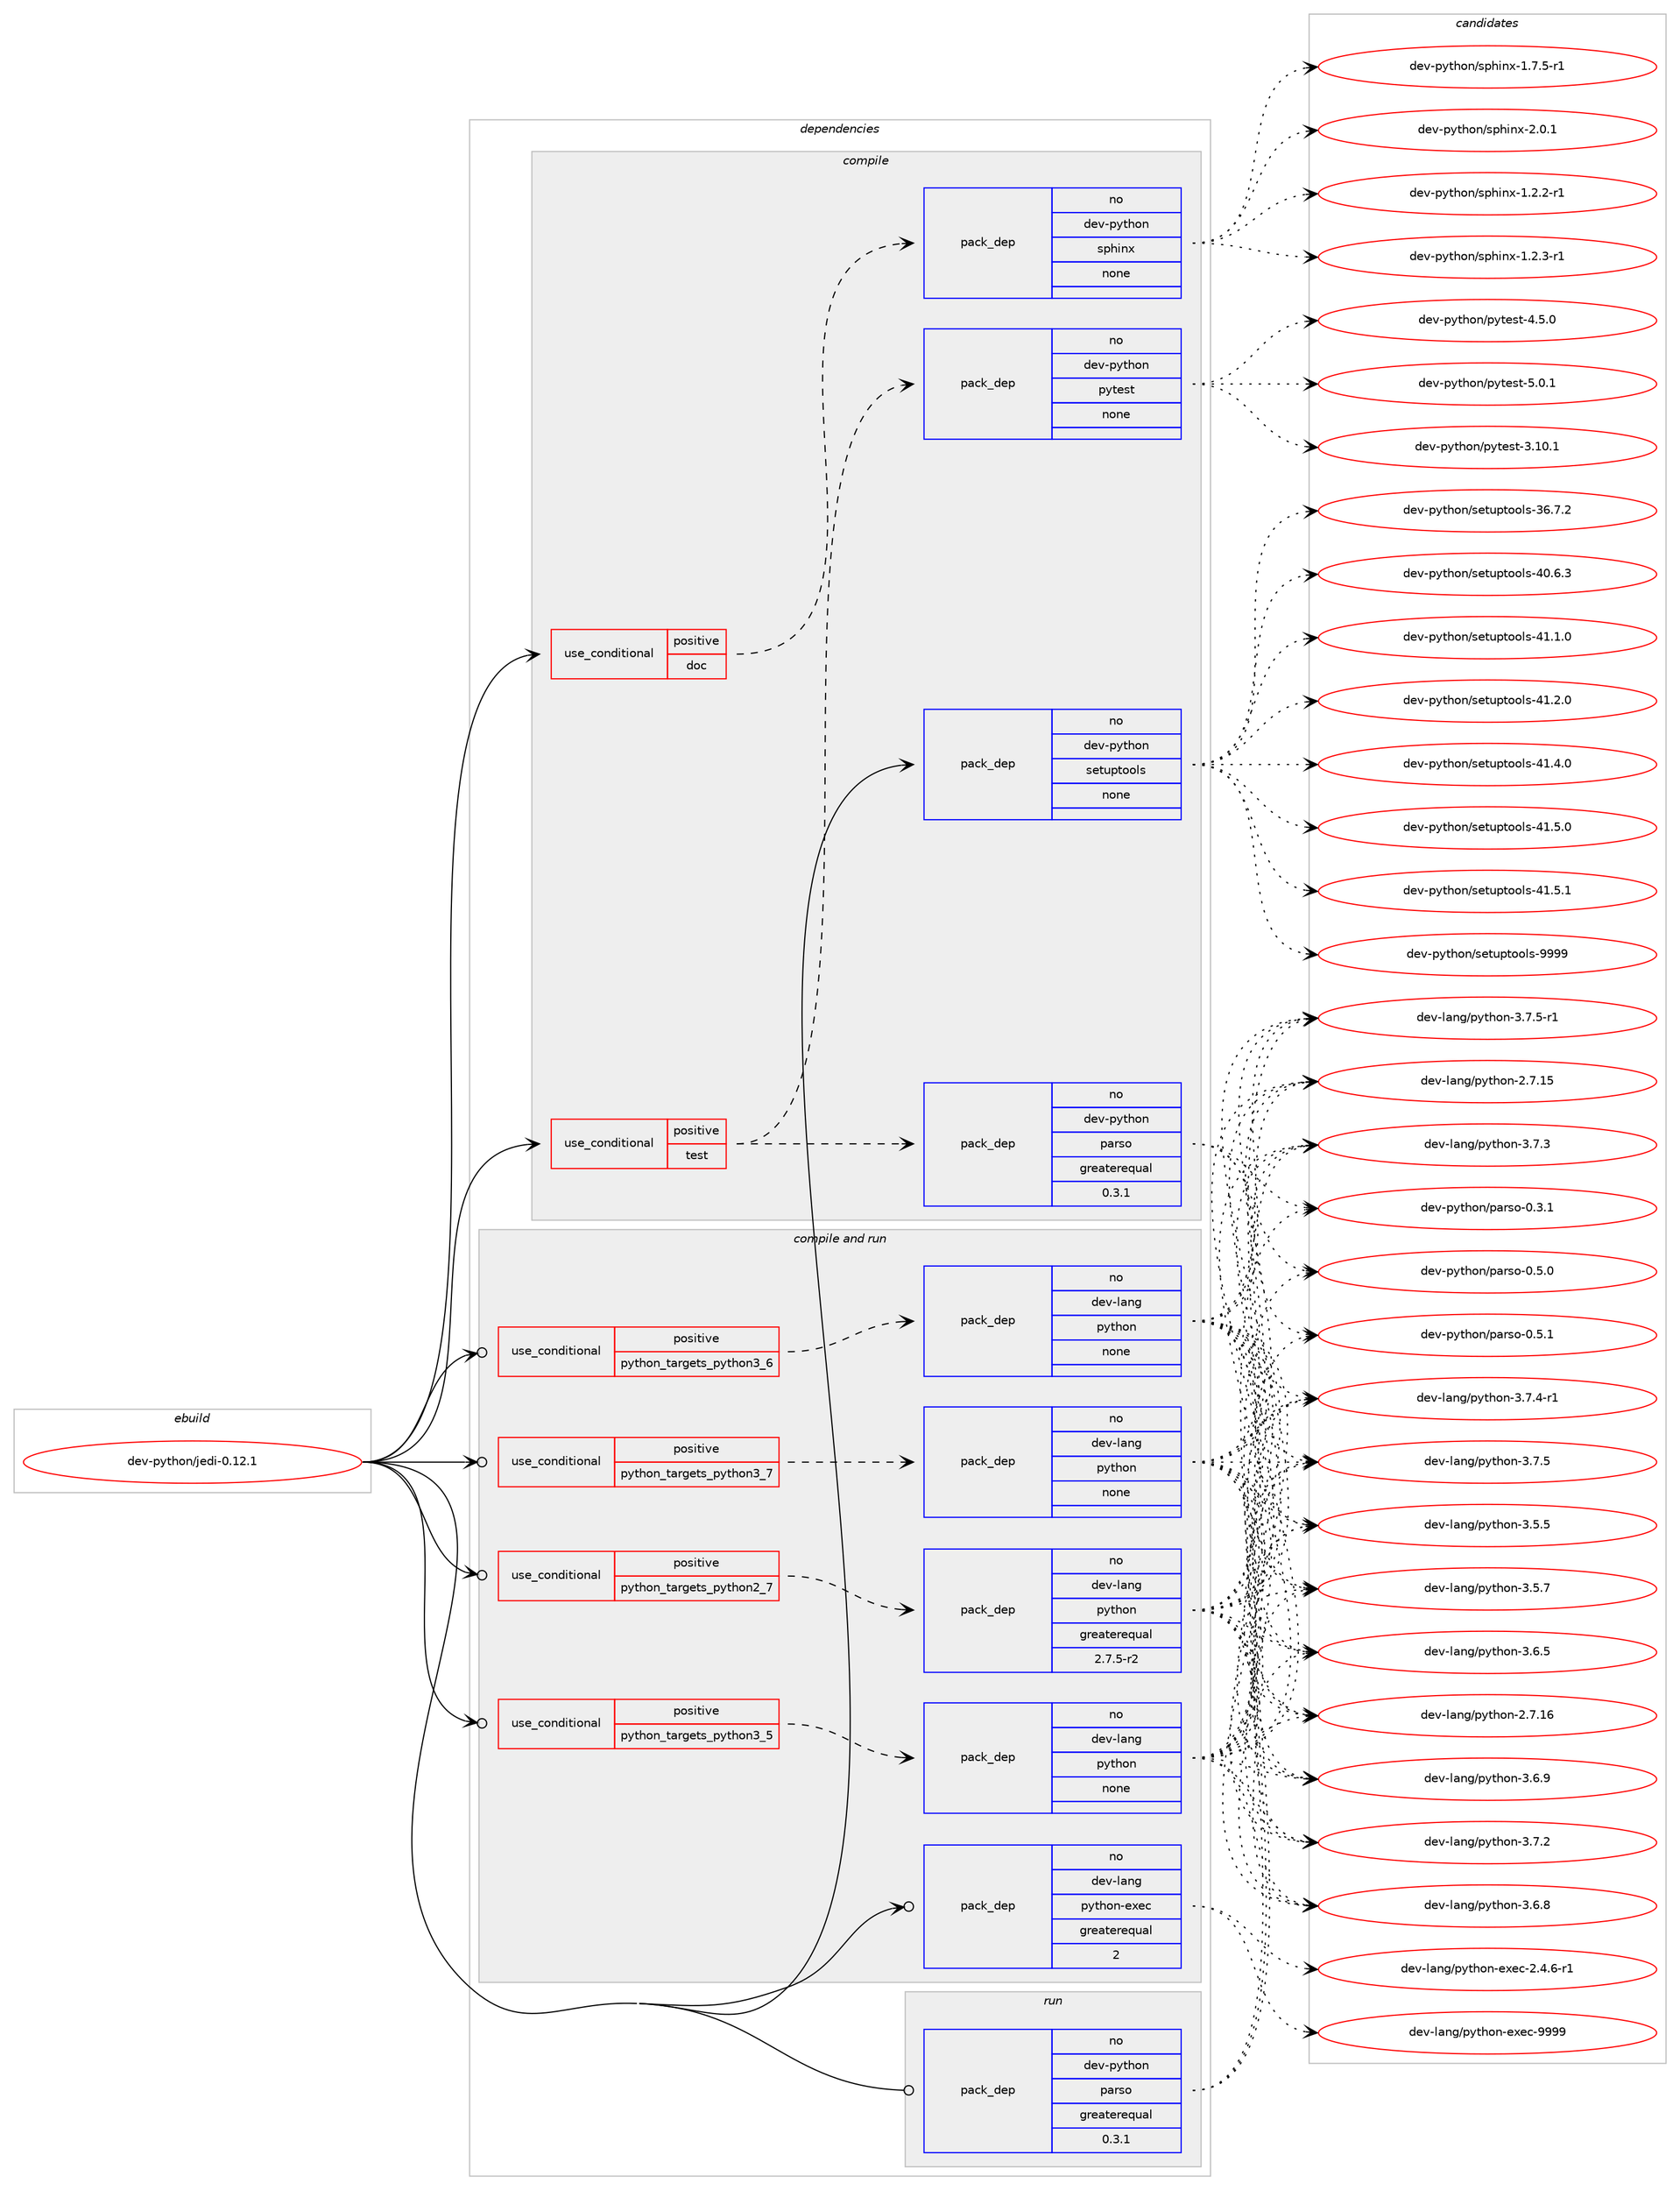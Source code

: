 digraph prolog {

# *************
# Graph options
# *************

newrank=true;
concentrate=true;
compound=true;
graph [rankdir=LR,fontname=Helvetica,fontsize=10,ranksep=1.5];#, ranksep=2.5, nodesep=0.2];
edge  [arrowhead=vee];
node  [fontname=Helvetica,fontsize=10];

# **********
# The ebuild
# **********

subgraph cluster_leftcol {
color=gray;
rank=same;
label=<<i>ebuild</i>>;
id [label="dev-python/jedi-0.12.1", color=red, width=4, href="../dev-python/jedi-0.12.1.svg"];
}

# ****************
# The dependencies
# ****************

subgraph cluster_midcol {
color=gray;
label=<<i>dependencies</i>>;
subgraph cluster_compile {
fillcolor="#eeeeee";
style=filled;
label=<<i>compile</i>>;
subgraph cond141363 {
dependency611036 [label=<<TABLE BORDER="0" CELLBORDER="1" CELLSPACING="0" CELLPADDING="4"><TR><TD ROWSPAN="3" CELLPADDING="10">use_conditional</TD></TR><TR><TD>positive</TD></TR><TR><TD>doc</TD></TR></TABLE>>, shape=none, color=red];
subgraph pack457874 {
dependency611037 [label=<<TABLE BORDER="0" CELLBORDER="1" CELLSPACING="0" CELLPADDING="4" WIDTH="220"><TR><TD ROWSPAN="6" CELLPADDING="30">pack_dep</TD></TR><TR><TD WIDTH="110">no</TD></TR><TR><TD>dev-python</TD></TR><TR><TD>sphinx</TD></TR><TR><TD>none</TD></TR><TR><TD></TD></TR></TABLE>>, shape=none, color=blue];
}
dependency611036:e -> dependency611037:w [weight=20,style="dashed",arrowhead="vee"];
}
id:e -> dependency611036:w [weight=20,style="solid",arrowhead="vee"];
subgraph cond141364 {
dependency611038 [label=<<TABLE BORDER="0" CELLBORDER="1" CELLSPACING="0" CELLPADDING="4"><TR><TD ROWSPAN="3" CELLPADDING="10">use_conditional</TD></TR><TR><TD>positive</TD></TR><TR><TD>test</TD></TR></TABLE>>, shape=none, color=red];
subgraph pack457875 {
dependency611039 [label=<<TABLE BORDER="0" CELLBORDER="1" CELLSPACING="0" CELLPADDING="4" WIDTH="220"><TR><TD ROWSPAN="6" CELLPADDING="30">pack_dep</TD></TR><TR><TD WIDTH="110">no</TD></TR><TR><TD>dev-python</TD></TR><TR><TD>pytest</TD></TR><TR><TD>none</TD></TR><TR><TD></TD></TR></TABLE>>, shape=none, color=blue];
}
dependency611038:e -> dependency611039:w [weight=20,style="dashed",arrowhead="vee"];
subgraph pack457876 {
dependency611040 [label=<<TABLE BORDER="0" CELLBORDER="1" CELLSPACING="0" CELLPADDING="4" WIDTH="220"><TR><TD ROWSPAN="6" CELLPADDING="30">pack_dep</TD></TR><TR><TD WIDTH="110">no</TD></TR><TR><TD>dev-python</TD></TR><TR><TD>parso</TD></TR><TR><TD>greaterequal</TD></TR><TR><TD>0.3.1</TD></TR></TABLE>>, shape=none, color=blue];
}
dependency611038:e -> dependency611040:w [weight=20,style="dashed",arrowhead="vee"];
}
id:e -> dependency611038:w [weight=20,style="solid",arrowhead="vee"];
subgraph pack457877 {
dependency611041 [label=<<TABLE BORDER="0" CELLBORDER="1" CELLSPACING="0" CELLPADDING="4" WIDTH="220"><TR><TD ROWSPAN="6" CELLPADDING="30">pack_dep</TD></TR><TR><TD WIDTH="110">no</TD></TR><TR><TD>dev-python</TD></TR><TR><TD>setuptools</TD></TR><TR><TD>none</TD></TR><TR><TD></TD></TR></TABLE>>, shape=none, color=blue];
}
id:e -> dependency611041:w [weight=20,style="solid",arrowhead="vee"];
}
subgraph cluster_compileandrun {
fillcolor="#eeeeee";
style=filled;
label=<<i>compile and run</i>>;
subgraph cond141365 {
dependency611042 [label=<<TABLE BORDER="0" CELLBORDER="1" CELLSPACING="0" CELLPADDING="4"><TR><TD ROWSPAN="3" CELLPADDING="10">use_conditional</TD></TR><TR><TD>positive</TD></TR><TR><TD>python_targets_python2_7</TD></TR></TABLE>>, shape=none, color=red];
subgraph pack457878 {
dependency611043 [label=<<TABLE BORDER="0" CELLBORDER="1" CELLSPACING="0" CELLPADDING="4" WIDTH="220"><TR><TD ROWSPAN="6" CELLPADDING="30">pack_dep</TD></TR><TR><TD WIDTH="110">no</TD></TR><TR><TD>dev-lang</TD></TR><TR><TD>python</TD></TR><TR><TD>greaterequal</TD></TR><TR><TD>2.7.5-r2</TD></TR></TABLE>>, shape=none, color=blue];
}
dependency611042:e -> dependency611043:w [weight=20,style="dashed",arrowhead="vee"];
}
id:e -> dependency611042:w [weight=20,style="solid",arrowhead="odotvee"];
subgraph cond141366 {
dependency611044 [label=<<TABLE BORDER="0" CELLBORDER="1" CELLSPACING="0" CELLPADDING="4"><TR><TD ROWSPAN="3" CELLPADDING="10">use_conditional</TD></TR><TR><TD>positive</TD></TR><TR><TD>python_targets_python3_5</TD></TR></TABLE>>, shape=none, color=red];
subgraph pack457879 {
dependency611045 [label=<<TABLE BORDER="0" CELLBORDER="1" CELLSPACING="0" CELLPADDING="4" WIDTH="220"><TR><TD ROWSPAN="6" CELLPADDING="30">pack_dep</TD></TR><TR><TD WIDTH="110">no</TD></TR><TR><TD>dev-lang</TD></TR><TR><TD>python</TD></TR><TR><TD>none</TD></TR><TR><TD></TD></TR></TABLE>>, shape=none, color=blue];
}
dependency611044:e -> dependency611045:w [weight=20,style="dashed",arrowhead="vee"];
}
id:e -> dependency611044:w [weight=20,style="solid",arrowhead="odotvee"];
subgraph cond141367 {
dependency611046 [label=<<TABLE BORDER="0" CELLBORDER="1" CELLSPACING="0" CELLPADDING="4"><TR><TD ROWSPAN="3" CELLPADDING="10">use_conditional</TD></TR><TR><TD>positive</TD></TR><TR><TD>python_targets_python3_6</TD></TR></TABLE>>, shape=none, color=red];
subgraph pack457880 {
dependency611047 [label=<<TABLE BORDER="0" CELLBORDER="1" CELLSPACING="0" CELLPADDING="4" WIDTH="220"><TR><TD ROWSPAN="6" CELLPADDING="30">pack_dep</TD></TR><TR><TD WIDTH="110">no</TD></TR><TR><TD>dev-lang</TD></TR><TR><TD>python</TD></TR><TR><TD>none</TD></TR><TR><TD></TD></TR></TABLE>>, shape=none, color=blue];
}
dependency611046:e -> dependency611047:w [weight=20,style="dashed",arrowhead="vee"];
}
id:e -> dependency611046:w [weight=20,style="solid",arrowhead="odotvee"];
subgraph cond141368 {
dependency611048 [label=<<TABLE BORDER="0" CELLBORDER="1" CELLSPACING="0" CELLPADDING="4"><TR><TD ROWSPAN="3" CELLPADDING="10">use_conditional</TD></TR><TR><TD>positive</TD></TR><TR><TD>python_targets_python3_7</TD></TR></TABLE>>, shape=none, color=red];
subgraph pack457881 {
dependency611049 [label=<<TABLE BORDER="0" CELLBORDER="1" CELLSPACING="0" CELLPADDING="4" WIDTH="220"><TR><TD ROWSPAN="6" CELLPADDING="30">pack_dep</TD></TR><TR><TD WIDTH="110">no</TD></TR><TR><TD>dev-lang</TD></TR><TR><TD>python</TD></TR><TR><TD>none</TD></TR><TR><TD></TD></TR></TABLE>>, shape=none, color=blue];
}
dependency611048:e -> dependency611049:w [weight=20,style="dashed",arrowhead="vee"];
}
id:e -> dependency611048:w [weight=20,style="solid",arrowhead="odotvee"];
subgraph pack457882 {
dependency611050 [label=<<TABLE BORDER="0" CELLBORDER="1" CELLSPACING="0" CELLPADDING="4" WIDTH="220"><TR><TD ROWSPAN="6" CELLPADDING="30">pack_dep</TD></TR><TR><TD WIDTH="110">no</TD></TR><TR><TD>dev-lang</TD></TR><TR><TD>python-exec</TD></TR><TR><TD>greaterequal</TD></TR><TR><TD>2</TD></TR></TABLE>>, shape=none, color=blue];
}
id:e -> dependency611050:w [weight=20,style="solid",arrowhead="odotvee"];
}
subgraph cluster_run {
fillcolor="#eeeeee";
style=filled;
label=<<i>run</i>>;
subgraph pack457883 {
dependency611051 [label=<<TABLE BORDER="0" CELLBORDER="1" CELLSPACING="0" CELLPADDING="4" WIDTH="220"><TR><TD ROWSPAN="6" CELLPADDING="30">pack_dep</TD></TR><TR><TD WIDTH="110">no</TD></TR><TR><TD>dev-python</TD></TR><TR><TD>parso</TD></TR><TR><TD>greaterequal</TD></TR><TR><TD>0.3.1</TD></TR></TABLE>>, shape=none, color=blue];
}
id:e -> dependency611051:w [weight=20,style="solid",arrowhead="odot"];
}
}

# **************
# The candidates
# **************

subgraph cluster_choices {
rank=same;
color=gray;
label=<<i>candidates</i>>;

subgraph choice457874 {
color=black;
nodesep=1;
choice10010111845112121116104111110471151121041051101204549465046504511449 [label="dev-python/sphinx-1.2.2-r1", color=red, width=4,href="../dev-python/sphinx-1.2.2-r1.svg"];
choice10010111845112121116104111110471151121041051101204549465046514511449 [label="dev-python/sphinx-1.2.3-r1", color=red, width=4,href="../dev-python/sphinx-1.2.3-r1.svg"];
choice10010111845112121116104111110471151121041051101204549465546534511449 [label="dev-python/sphinx-1.7.5-r1", color=red, width=4,href="../dev-python/sphinx-1.7.5-r1.svg"];
choice1001011184511212111610411111047115112104105110120455046484649 [label="dev-python/sphinx-2.0.1", color=red, width=4,href="../dev-python/sphinx-2.0.1.svg"];
dependency611037:e -> choice10010111845112121116104111110471151121041051101204549465046504511449:w [style=dotted,weight="100"];
dependency611037:e -> choice10010111845112121116104111110471151121041051101204549465046514511449:w [style=dotted,weight="100"];
dependency611037:e -> choice10010111845112121116104111110471151121041051101204549465546534511449:w [style=dotted,weight="100"];
dependency611037:e -> choice1001011184511212111610411111047115112104105110120455046484649:w [style=dotted,weight="100"];
}
subgraph choice457875 {
color=black;
nodesep=1;
choice100101118451121211161041111104711212111610111511645514649484649 [label="dev-python/pytest-3.10.1", color=red, width=4,href="../dev-python/pytest-3.10.1.svg"];
choice1001011184511212111610411111047112121116101115116455246534648 [label="dev-python/pytest-4.5.0", color=red, width=4,href="../dev-python/pytest-4.5.0.svg"];
choice1001011184511212111610411111047112121116101115116455346484649 [label="dev-python/pytest-5.0.1", color=red, width=4,href="../dev-python/pytest-5.0.1.svg"];
dependency611039:e -> choice100101118451121211161041111104711212111610111511645514649484649:w [style=dotted,weight="100"];
dependency611039:e -> choice1001011184511212111610411111047112121116101115116455246534648:w [style=dotted,weight="100"];
dependency611039:e -> choice1001011184511212111610411111047112121116101115116455346484649:w [style=dotted,weight="100"];
}
subgraph choice457876 {
color=black;
nodesep=1;
choice100101118451121211161041111104711297114115111454846514649 [label="dev-python/parso-0.3.1", color=red, width=4,href="../dev-python/parso-0.3.1.svg"];
choice100101118451121211161041111104711297114115111454846534648 [label="dev-python/parso-0.5.0", color=red, width=4,href="../dev-python/parso-0.5.0.svg"];
choice100101118451121211161041111104711297114115111454846534649 [label="dev-python/parso-0.5.1", color=red, width=4,href="../dev-python/parso-0.5.1.svg"];
dependency611040:e -> choice100101118451121211161041111104711297114115111454846514649:w [style=dotted,weight="100"];
dependency611040:e -> choice100101118451121211161041111104711297114115111454846534648:w [style=dotted,weight="100"];
dependency611040:e -> choice100101118451121211161041111104711297114115111454846534649:w [style=dotted,weight="100"];
}
subgraph choice457877 {
color=black;
nodesep=1;
choice100101118451121211161041111104711510111611711211611111110811545515446554650 [label="dev-python/setuptools-36.7.2", color=red, width=4,href="../dev-python/setuptools-36.7.2.svg"];
choice100101118451121211161041111104711510111611711211611111110811545524846544651 [label="dev-python/setuptools-40.6.3", color=red, width=4,href="../dev-python/setuptools-40.6.3.svg"];
choice100101118451121211161041111104711510111611711211611111110811545524946494648 [label="dev-python/setuptools-41.1.0", color=red, width=4,href="../dev-python/setuptools-41.1.0.svg"];
choice100101118451121211161041111104711510111611711211611111110811545524946504648 [label="dev-python/setuptools-41.2.0", color=red, width=4,href="../dev-python/setuptools-41.2.0.svg"];
choice100101118451121211161041111104711510111611711211611111110811545524946524648 [label="dev-python/setuptools-41.4.0", color=red, width=4,href="../dev-python/setuptools-41.4.0.svg"];
choice100101118451121211161041111104711510111611711211611111110811545524946534648 [label="dev-python/setuptools-41.5.0", color=red, width=4,href="../dev-python/setuptools-41.5.0.svg"];
choice100101118451121211161041111104711510111611711211611111110811545524946534649 [label="dev-python/setuptools-41.5.1", color=red, width=4,href="../dev-python/setuptools-41.5.1.svg"];
choice10010111845112121116104111110471151011161171121161111111081154557575757 [label="dev-python/setuptools-9999", color=red, width=4,href="../dev-python/setuptools-9999.svg"];
dependency611041:e -> choice100101118451121211161041111104711510111611711211611111110811545515446554650:w [style=dotted,weight="100"];
dependency611041:e -> choice100101118451121211161041111104711510111611711211611111110811545524846544651:w [style=dotted,weight="100"];
dependency611041:e -> choice100101118451121211161041111104711510111611711211611111110811545524946494648:w [style=dotted,weight="100"];
dependency611041:e -> choice100101118451121211161041111104711510111611711211611111110811545524946504648:w [style=dotted,weight="100"];
dependency611041:e -> choice100101118451121211161041111104711510111611711211611111110811545524946524648:w [style=dotted,weight="100"];
dependency611041:e -> choice100101118451121211161041111104711510111611711211611111110811545524946534648:w [style=dotted,weight="100"];
dependency611041:e -> choice100101118451121211161041111104711510111611711211611111110811545524946534649:w [style=dotted,weight="100"];
dependency611041:e -> choice10010111845112121116104111110471151011161171121161111111081154557575757:w [style=dotted,weight="100"];
}
subgraph choice457878 {
color=black;
nodesep=1;
choice10010111845108971101034711212111610411111045504655464953 [label="dev-lang/python-2.7.15", color=red, width=4,href="../dev-lang/python-2.7.15.svg"];
choice10010111845108971101034711212111610411111045504655464954 [label="dev-lang/python-2.7.16", color=red, width=4,href="../dev-lang/python-2.7.16.svg"];
choice100101118451089711010347112121116104111110455146534653 [label="dev-lang/python-3.5.5", color=red, width=4,href="../dev-lang/python-3.5.5.svg"];
choice100101118451089711010347112121116104111110455146534655 [label="dev-lang/python-3.5.7", color=red, width=4,href="../dev-lang/python-3.5.7.svg"];
choice100101118451089711010347112121116104111110455146544653 [label="dev-lang/python-3.6.5", color=red, width=4,href="../dev-lang/python-3.6.5.svg"];
choice100101118451089711010347112121116104111110455146544656 [label="dev-lang/python-3.6.8", color=red, width=4,href="../dev-lang/python-3.6.8.svg"];
choice100101118451089711010347112121116104111110455146544657 [label="dev-lang/python-3.6.9", color=red, width=4,href="../dev-lang/python-3.6.9.svg"];
choice100101118451089711010347112121116104111110455146554650 [label="dev-lang/python-3.7.2", color=red, width=4,href="../dev-lang/python-3.7.2.svg"];
choice100101118451089711010347112121116104111110455146554651 [label="dev-lang/python-3.7.3", color=red, width=4,href="../dev-lang/python-3.7.3.svg"];
choice1001011184510897110103471121211161041111104551465546524511449 [label="dev-lang/python-3.7.4-r1", color=red, width=4,href="../dev-lang/python-3.7.4-r1.svg"];
choice100101118451089711010347112121116104111110455146554653 [label="dev-lang/python-3.7.5", color=red, width=4,href="../dev-lang/python-3.7.5.svg"];
choice1001011184510897110103471121211161041111104551465546534511449 [label="dev-lang/python-3.7.5-r1", color=red, width=4,href="../dev-lang/python-3.7.5-r1.svg"];
dependency611043:e -> choice10010111845108971101034711212111610411111045504655464953:w [style=dotted,weight="100"];
dependency611043:e -> choice10010111845108971101034711212111610411111045504655464954:w [style=dotted,weight="100"];
dependency611043:e -> choice100101118451089711010347112121116104111110455146534653:w [style=dotted,weight="100"];
dependency611043:e -> choice100101118451089711010347112121116104111110455146534655:w [style=dotted,weight="100"];
dependency611043:e -> choice100101118451089711010347112121116104111110455146544653:w [style=dotted,weight="100"];
dependency611043:e -> choice100101118451089711010347112121116104111110455146544656:w [style=dotted,weight="100"];
dependency611043:e -> choice100101118451089711010347112121116104111110455146544657:w [style=dotted,weight="100"];
dependency611043:e -> choice100101118451089711010347112121116104111110455146554650:w [style=dotted,weight="100"];
dependency611043:e -> choice100101118451089711010347112121116104111110455146554651:w [style=dotted,weight="100"];
dependency611043:e -> choice1001011184510897110103471121211161041111104551465546524511449:w [style=dotted,weight="100"];
dependency611043:e -> choice100101118451089711010347112121116104111110455146554653:w [style=dotted,weight="100"];
dependency611043:e -> choice1001011184510897110103471121211161041111104551465546534511449:w [style=dotted,weight="100"];
}
subgraph choice457879 {
color=black;
nodesep=1;
choice10010111845108971101034711212111610411111045504655464953 [label="dev-lang/python-2.7.15", color=red, width=4,href="../dev-lang/python-2.7.15.svg"];
choice10010111845108971101034711212111610411111045504655464954 [label="dev-lang/python-2.7.16", color=red, width=4,href="../dev-lang/python-2.7.16.svg"];
choice100101118451089711010347112121116104111110455146534653 [label="dev-lang/python-3.5.5", color=red, width=4,href="../dev-lang/python-3.5.5.svg"];
choice100101118451089711010347112121116104111110455146534655 [label="dev-lang/python-3.5.7", color=red, width=4,href="../dev-lang/python-3.5.7.svg"];
choice100101118451089711010347112121116104111110455146544653 [label="dev-lang/python-3.6.5", color=red, width=4,href="../dev-lang/python-3.6.5.svg"];
choice100101118451089711010347112121116104111110455146544656 [label="dev-lang/python-3.6.8", color=red, width=4,href="../dev-lang/python-3.6.8.svg"];
choice100101118451089711010347112121116104111110455146544657 [label="dev-lang/python-3.6.9", color=red, width=4,href="../dev-lang/python-3.6.9.svg"];
choice100101118451089711010347112121116104111110455146554650 [label="dev-lang/python-3.7.2", color=red, width=4,href="../dev-lang/python-3.7.2.svg"];
choice100101118451089711010347112121116104111110455146554651 [label="dev-lang/python-3.7.3", color=red, width=4,href="../dev-lang/python-3.7.3.svg"];
choice1001011184510897110103471121211161041111104551465546524511449 [label="dev-lang/python-3.7.4-r1", color=red, width=4,href="../dev-lang/python-3.7.4-r1.svg"];
choice100101118451089711010347112121116104111110455146554653 [label="dev-lang/python-3.7.5", color=red, width=4,href="../dev-lang/python-3.7.5.svg"];
choice1001011184510897110103471121211161041111104551465546534511449 [label="dev-lang/python-3.7.5-r1", color=red, width=4,href="../dev-lang/python-3.7.5-r1.svg"];
dependency611045:e -> choice10010111845108971101034711212111610411111045504655464953:w [style=dotted,weight="100"];
dependency611045:e -> choice10010111845108971101034711212111610411111045504655464954:w [style=dotted,weight="100"];
dependency611045:e -> choice100101118451089711010347112121116104111110455146534653:w [style=dotted,weight="100"];
dependency611045:e -> choice100101118451089711010347112121116104111110455146534655:w [style=dotted,weight="100"];
dependency611045:e -> choice100101118451089711010347112121116104111110455146544653:w [style=dotted,weight="100"];
dependency611045:e -> choice100101118451089711010347112121116104111110455146544656:w [style=dotted,weight="100"];
dependency611045:e -> choice100101118451089711010347112121116104111110455146544657:w [style=dotted,weight="100"];
dependency611045:e -> choice100101118451089711010347112121116104111110455146554650:w [style=dotted,weight="100"];
dependency611045:e -> choice100101118451089711010347112121116104111110455146554651:w [style=dotted,weight="100"];
dependency611045:e -> choice1001011184510897110103471121211161041111104551465546524511449:w [style=dotted,weight="100"];
dependency611045:e -> choice100101118451089711010347112121116104111110455146554653:w [style=dotted,weight="100"];
dependency611045:e -> choice1001011184510897110103471121211161041111104551465546534511449:w [style=dotted,weight="100"];
}
subgraph choice457880 {
color=black;
nodesep=1;
choice10010111845108971101034711212111610411111045504655464953 [label="dev-lang/python-2.7.15", color=red, width=4,href="../dev-lang/python-2.7.15.svg"];
choice10010111845108971101034711212111610411111045504655464954 [label="dev-lang/python-2.7.16", color=red, width=4,href="../dev-lang/python-2.7.16.svg"];
choice100101118451089711010347112121116104111110455146534653 [label="dev-lang/python-3.5.5", color=red, width=4,href="../dev-lang/python-3.5.5.svg"];
choice100101118451089711010347112121116104111110455146534655 [label="dev-lang/python-3.5.7", color=red, width=4,href="../dev-lang/python-3.5.7.svg"];
choice100101118451089711010347112121116104111110455146544653 [label="dev-lang/python-3.6.5", color=red, width=4,href="../dev-lang/python-3.6.5.svg"];
choice100101118451089711010347112121116104111110455146544656 [label="dev-lang/python-3.6.8", color=red, width=4,href="../dev-lang/python-3.6.8.svg"];
choice100101118451089711010347112121116104111110455146544657 [label="dev-lang/python-3.6.9", color=red, width=4,href="../dev-lang/python-3.6.9.svg"];
choice100101118451089711010347112121116104111110455146554650 [label="dev-lang/python-3.7.2", color=red, width=4,href="../dev-lang/python-3.7.2.svg"];
choice100101118451089711010347112121116104111110455146554651 [label="dev-lang/python-3.7.3", color=red, width=4,href="../dev-lang/python-3.7.3.svg"];
choice1001011184510897110103471121211161041111104551465546524511449 [label="dev-lang/python-3.7.4-r1", color=red, width=4,href="../dev-lang/python-3.7.4-r1.svg"];
choice100101118451089711010347112121116104111110455146554653 [label="dev-lang/python-3.7.5", color=red, width=4,href="../dev-lang/python-3.7.5.svg"];
choice1001011184510897110103471121211161041111104551465546534511449 [label="dev-lang/python-3.7.5-r1", color=red, width=4,href="../dev-lang/python-3.7.5-r1.svg"];
dependency611047:e -> choice10010111845108971101034711212111610411111045504655464953:w [style=dotted,weight="100"];
dependency611047:e -> choice10010111845108971101034711212111610411111045504655464954:w [style=dotted,weight="100"];
dependency611047:e -> choice100101118451089711010347112121116104111110455146534653:w [style=dotted,weight="100"];
dependency611047:e -> choice100101118451089711010347112121116104111110455146534655:w [style=dotted,weight="100"];
dependency611047:e -> choice100101118451089711010347112121116104111110455146544653:w [style=dotted,weight="100"];
dependency611047:e -> choice100101118451089711010347112121116104111110455146544656:w [style=dotted,weight="100"];
dependency611047:e -> choice100101118451089711010347112121116104111110455146544657:w [style=dotted,weight="100"];
dependency611047:e -> choice100101118451089711010347112121116104111110455146554650:w [style=dotted,weight="100"];
dependency611047:e -> choice100101118451089711010347112121116104111110455146554651:w [style=dotted,weight="100"];
dependency611047:e -> choice1001011184510897110103471121211161041111104551465546524511449:w [style=dotted,weight="100"];
dependency611047:e -> choice100101118451089711010347112121116104111110455146554653:w [style=dotted,weight="100"];
dependency611047:e -> choice1001011184510897110103471121211161041111104551465546534511449:w [style=dotted,weight="100"];
}
subgraph choice457881 {
color=black;
nodesep=1;
choice10010111845108971101034711212111610411111045504655464953 [label="dev-lang/python-2.7.15", color=red, width=4,href="../dev-lang/python-2.7.15.svg"];
choice10010111845108971101034711212111610411111045504655464954 [label="dev-lang/python-2.7.16", color=red, width=4,href="../dev-lang/python-2.7.16.svg"];
choice100101118451089711010347112121116104111110455146534653 [label="dev-lang/python-3.5.5", color=red, width=4,href="../dev-lang/python-3.5.5.svg"];
choice100101118451089711010347112121116104111110455146534655 [label="dev-lang/python-3.5.7", color=red, width=4,href="../dev-lang/python-3.5.7.svg"];
choice100101118451089711010347112121116104111110455146544653 [label="dev-lang/python-3.6.5", color=red, width=4,href="../dev-lang/python-3.6.5.svg"];
choice100101118451089711010347112121116104111110455146544656 [label="dev-lang/python-3.6.8", color=red, width=4,href="../dev-lang/python-3.6.8.svg"];
choice100101118451089711010347112121116104111110455146544657 [label="dev-lang/python-3.6.9", color=red, width=4,href="../dev-lang/python-3.6.9.svg"];
choice100101118451089711010347112121116104111110455146554650 [label="dev-lang/python-3.7.2", color=red, width=4,href="../dev-lang/python-3.7.2.svg"];
choice100101118451089711010347112121116104111110455146554651 [label="dev-lang/python-3.7.3", color=red, width=4,href="../dev-lang/python-3.7.3.svg"];
choice1001011184510897110103471121211161041111104551465546524511449 [label="dev-lang/python-3.7.4-r1", color=red, width=4,href="../dev-lang/python-3.7.4-r1.svg"];
choice100101118451089711010347112121116104111110455146554653 [label="dev-lang/python-3.7.5", color=red, width=4,href="../dev-lang/python-3.7.5.svg"];
choice1001011184510897110103471121211161041111104551465546534511449 [label="dev-lang/python-3.7.5-r1", color=red, width=4,href="../dev-lang/python-3.7.5-r1.svg"];
dependency611049:e -> choice10010111845108971101034711212111610411111045504655464953:w [style=dotted,weight="100"];
dependency611049:e -> choice10010111845108971101034711212111610411111045504655464954:w [style=dotted,weight="100"];
dependency611049:e -> choice100101118451089711010347112121116104111110455146534653:w [style=dotted,weight="100"];
dependency611049:e -> choice100101118451089711010347112121116104111110455146534655:w [style=dotted,weight="100"];
dependency611049:e -> choice100101118451089711010347112121116104111110455146544653:w [style=dotted,weight="100"];
dependency611049:e -> choice100101118451089711010347112121116104111110455146544656:w [style=dotted,weight="100"];
dependency611049:e -> choice100101118451089711010347112121116104111110455146544657:w [style=dotted,weight="100"];
dependency611049:e -> choice100101118451089711010347112121116104111110455146554650:w [style=dotted,weight="100"];
dependency611049:e -> choice100101118451089711010347112121116104111110455146554651:w [style=dotted,weight="100"];
dependency611049:e -> choice1001011184510897110103471121211161041111104551465546524511449:w [style=dotted,weight="100"];
dependency611049:e -> choice100101118451089711010347112121116104111110455146554653:w [style=dotted,weight="100"];
dependency611049:e -> choice1001011184510897110103471121211161041111104551465546534511449:w [style=dotted,weight="100"];
}
subgraph choice457882 {
color=black;
nodesep=1;
choice10010111845108971101034711212111610411111045101120101994550465246544511449 [label="dev-lang/python-exec-2.4.6-r1", color=red, width=4,href="../dev-lang/python-exec-2.4.6-r1.svg"];
choice10010111845108971101034711212111610411111045101120101994557575757 [label="dev-lang/python-exec-9999", color=red, width=4,href="../dev-lang/python-exec-9999.svg"];
dependency611050:e -> choice10010111845108971101034711212111610411111045101120101994550465246544511449:w [style=dotted,weight="100"];
dependency611050:e -> choice10010111845108971101034711212111610411111045101120101994557575757:w [style=dotted,weight="100"];
}
subgraph choice457883 {
color=black;
nodesep=1;
choice100101118451121211161041111104711297114115111454846514649 [label="dev-python/parso-0.3.1", color=red, width=4,href="../dev-python/parso-0.3.1.svg"];
choice100101118451121211161041111104711297114115111454846534648 [label="dev-python/parso-0.5.0", color=red, width=4,href="../dev-python/parso-0.5.0.svg"];
choice100101118451121211161041111104711297114115111454846534649 [label="dev-python/parso-0.5.1", color=red, width=4,href="../dev-python/parso-0.5.1.svg"];
dependency611051:e -> choice100101118451121211161041111104711297114115111454846514649:w [style=dotted,weight="100"];
dependency611051:e -> choice100101118451121211161041111104711297114115111454846534648:w [style=dotted,weight="100"];
dependency611051:e -> choice100101118451121211161041111104711297114115111454846534649:w [style=dotted,weight="100"];
}
}

}
